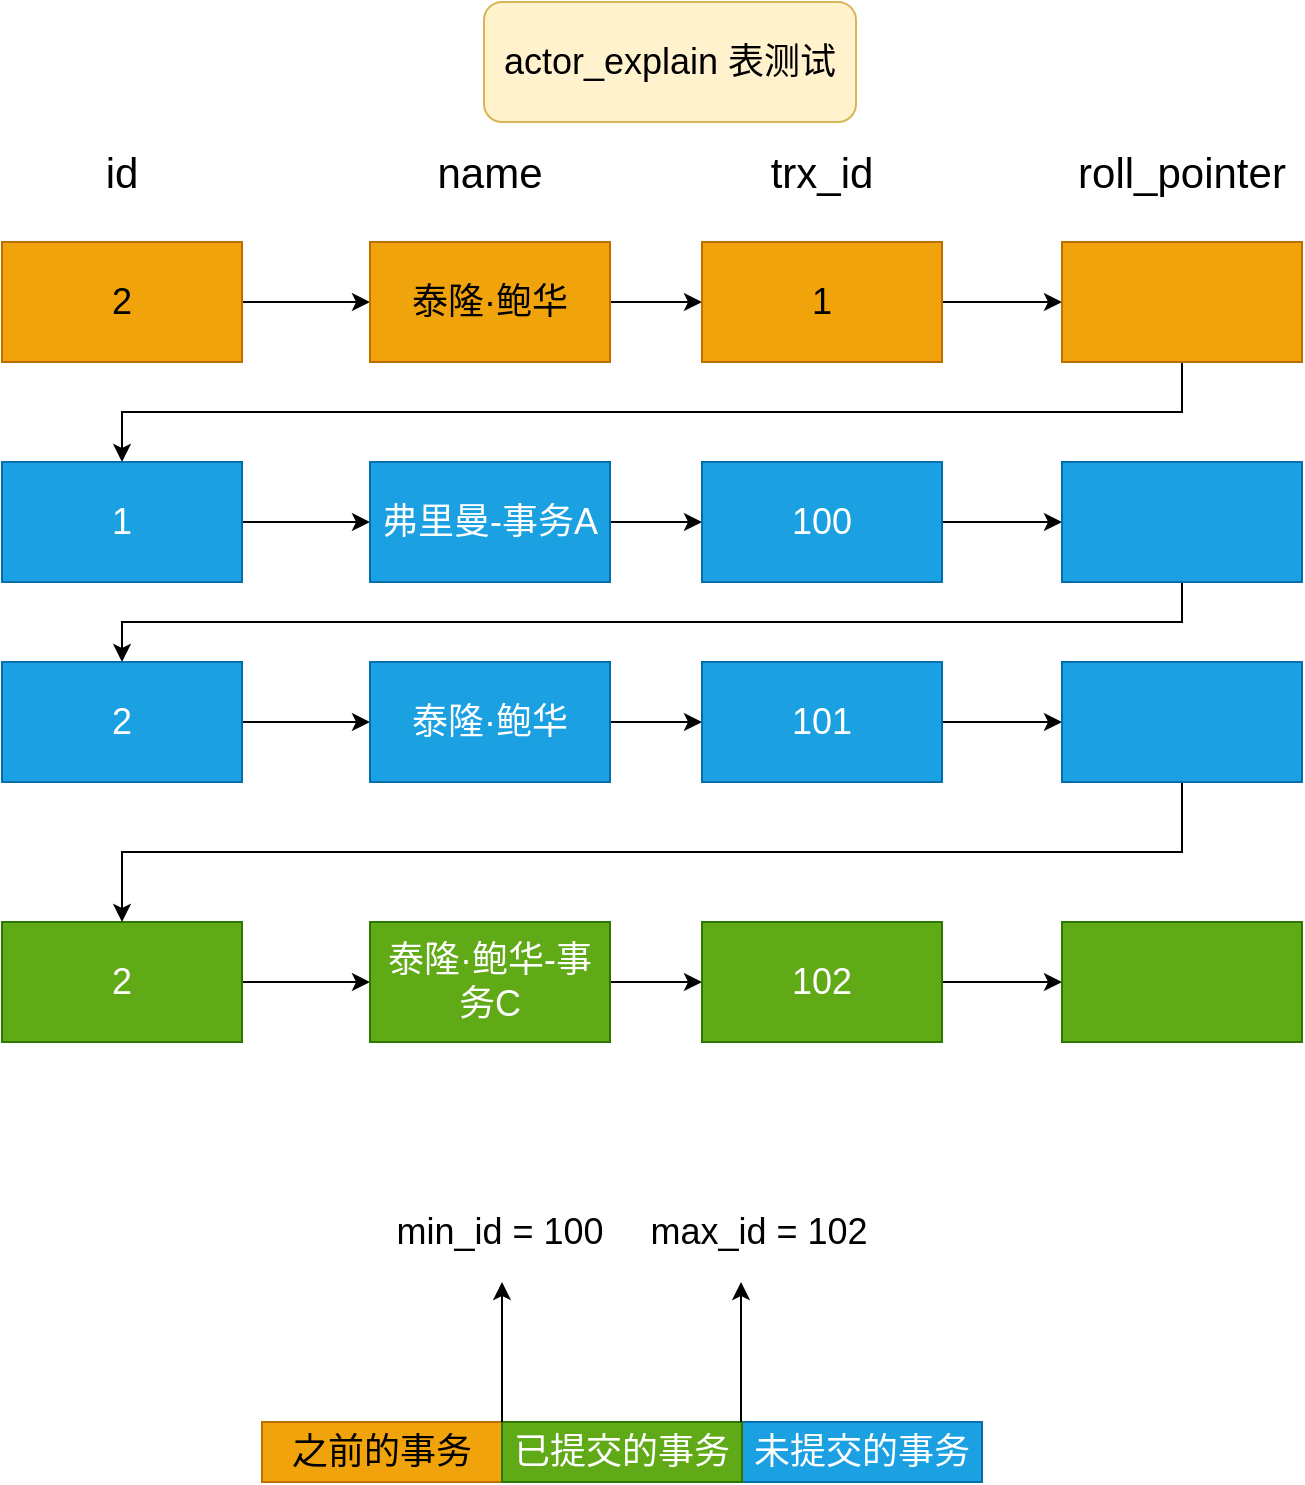 <mxfile version="20.8.5" type="github">
  <diagram id="o26dpC3tjCeufbpL4UO8" name="第 1 页">
    <mxGraphModel dx="1012" dy="564" grid="1" gridSize="10" guides="1" tooltips="1" connect="1" arrows="1" fold="1" page="1" pageScale="1" pageWidth="827" pageHeight="1169" math="0" shadow="0">
      <root>
        <mxCell id="0" />
        <mxCell id="1" parent="0" />
        <mxCell id="O3fnRZoGA2WFPICfB9MF-1" value="&lt;font style=&quot;font-size: 18px;&quot;&gt;actor_explain 表测试&lt;/font&gt;" style="rounded=1;whiteSpace=wrap;html=1;fillColor=#fff2cc;strokeColor=#d6b656;" vertex="1" parent="1">
          <mxGeometry x="271" y="90" width="186" height="60" as="geometry" />
        </mxCell>
        <mxCell id="O3fnRZoGA2WFPICfB9MF-2" value="&lt;font style=&quot;font-size: 21px;&quot;&gt;id&lt;/font&gt;" style="text;html=1;strokeColor=none;fillColor=none;align=center;verticalAlign=middle;whiteSpace=wrap;rounded=0;strokeWidth=1;" vertex="1" parent="1">
          <mxGeometry x="60" y="160" width="60" height="30" as="geometry" />
        </mxCell>
        <mxCell id="O3fnRZoGA2WFPICfB9MF-3" value="&lt;font style=&quot;font-size: 21px;&quot;&gt;name&lt;/font&gt;" style="text;html=1;strokeColor=none;fillColor=none;align=center;verticalAlign=middle;whiteSpace=wrap;rounded=0;strokeWidth=1;" vertex="1" parent="1">
          <mxGeometry x="244" y="160" width="60" height="30" as="geometry" />
        </mxCell>
        <mxCell id="O3fnRZoGA2WFPICfB9MF-4" value="&lt;font style=&quot;font-size: 21px;&quot;&gt;trx_id&lt;/font&gt;" style="text;html=1;strokeColor=none;fillColor=none;align=center;verticalAlign=middle;whiteSpace=wrap;rounded=0;strokeWidth=1;" vertex="1" parent="1">
          <mxGeometry x="410" y="160" width="60" height="30" as="geometry" />
        </mxCell>
        <mxCell id="O3fnRZoGA2WFPICfB9MF-5" value="&lt;font style=&quot;font-size: 21px;&quot;&gt;roll_pointer&lt;/font&gt;" style="text;html=1;strokeColor=none;fillColor=none;align=center;verticalAlign=middle;whiteSpace=wrap;rounded=0;strokeWidth=1;" vertex="1" parent="1">
          <mxGeometry x="560" y="160" width="120" height="30" as="geometry" />
        </mxCell>
        <mxCell id="O3fnRZoGA2WFPICfB9MF-8" style="edgeStyle=orthogonalEdgeStyle;rounded=0;orthogonalLoop=1;jettySize=auto;html=1;exitX=1;exitY=0.5;exitDx=0;exitDy=0;entryX=0;entryY=0.5;entryDx=0;entryDy=0;fontSize=18;" edge="1" parent="1" source="O3fnRZoGA2WFPICfB9MF-6" target="O3fnRZoGA2WFPICfB9MF-7">
          <mxGeometry relative="1" as="geometry" />
        </mxCell>
        <mxCell id="O3fnRZoGA2WFPICfB9MF-6" value="2" style="rounded=0;whiteSpace=wrap;html=1;strokeWidth=1;fontSize=18;fillColor=#f0a30a;strokeColor=#BD7000;fontColor=#000000;" vertex="1" parent="1">
          <mxGeometry x="30" y="210" width="120" height="60" as="geometry" />
        </mxCell>
        <mxCell id="O3fnRZoGA2WFPICfB9MF-11" style="edgeStyle=orthogonalEdgeStyle;rounded=0;orthogonalLoop=1;jettySize=auto;html=1;exitX=1;exitY=0.5;exitDx=0;exitDy=0;entryX=0;entryY=0.5;entryDx=0;entryDy=0;fontSize=18;" edge="1" parent="1" source="O3fnRZoGA2WFPICfB9MF-7" target="O3fnRZoGA2WFPICfB9MF-9">
          <mxGeometry relative="1" as="geometry" />
        </mxCell>
        <mxCell id="O3fnRZoGA2WFPICfB9MF-7" value="泰隆·鲍华" style="rounded=0;whiteSpace=wrap;html=1;strokeWidth=1;fontSize=18;fillColor=#f0a30a;strokeColor=#BD7000;fontColor=#000000;" vertex="1" parent="1">
          <mxGeometry x="214" y="210" width="120" height="60" as="geometry" />
        </mxCell>
        <mxCell id="O3fnRZoGA2WFPICfB9MF-12" style="edgeStyle=orthogonalEdgeStyle;rounded=0;orthogonalLoop=1;jettySize=auto;html=1;exitX=1;exitY=0.5;exitDx=0;exitDy=0;fontSize=18;" edge="1" parent="1" source="O3fnRZoGA2WFPICfB9MF-9" target="O3fnRZoGA2WFPICfB9MF-10">
          <mxGeometry relative="1" as="geometry" />
        </mxCell>
        <mxCell id="O3fnRZoGA2WFPICfB9MF-9" value="1" style="rounded=0;whiteSpace=wrap;html=1;strokeWidth=1;fontSize=18;fillColor=#f0a30a;strokeColor=#BD7000;fontColor=#000000;" vertex="1" parent="1">
          <mxGeometry x="380" y="210" width="120" height="60" as="geometry" />
        </mxCell>
        <mxCell id="O3fnRZoGA2WFPICfB9MF-35" style="edgeStyle=orthogonalEdgeStyle;rounded=0;orthogonalLoop=1;jettySize=auto;html=1;fontSize=18;exitX=0.5;exitY=1;exitDx=0;exitDy=0;" edge="1" parent="1" source="O3fnRZoGA2WFPICfB9MF-10" target="O3fnRZoGA2WFPICfB9MF-23">
          <mxGeometry relative="1" as="geometry" />
        </mxCell>
        <mxCell id="O3fnRZoGA2WFPICfB9MF-10" value="" style="rounded=0;whiteSpace=wrap;html=1;strokeWidth=1;fontSize=18;fillColor=#f0a30a;strokeColor=#BD7000;fontColor=#000000;" vertex="1" parent="1">
          <mxGeometry x="560" y="210" width="120" height="60" as="geometry" />
        </mxCell>
        <mxCell id="O3fnRZoGA2WFPICfB9MF-20" style="edgeStyle=orthogonalEdgeStyle;rounded=0;orthogonalLoop=1;jettySize=auto;html=1;exitX=1;exitY=0.5;exitDx=0;exitDy=0;entryX=0;entryY=0.5;entryDx=0;entryDy=0;fontSize=18;" edge="1" parent="1" source="O3fnRZoGA2WFPICfB9MF-15" target="O3fnRZoGA2WFPICfB9MF-16">
          <mxGeometry relative="1" as="geometry" />
        </mxCell>
        <mxCell id="O3fnRZoGA2WFPICfB9MF-15" value="2" style="rounded=0;whiteSpace=wrap;html=1;strokeWidth=1;fontSize=18;fillColor=#60a917;strokeColor=#2D7600;fontColor=#ffffff;" vertex="1" parent="1">
          <mxGeometry x="30" y="550" width="120" height="60" as="geometry" />
        </mxCell>
        <mxCell id="O3fnRZoGA2WFPICfB9MF-21" style="edgeStyle=orthogonalEdgeStyle;rounded=0;orthogonalLoop=1;jettySize=auto;html=1;exitX=1;exitY=0.5;exitDx=0;exitDy=0;entryX=0;entryY=0.5;entryDx=0;entryDy=0;fontSize=18;" edge="1" parent="1" source="O3fnRZoGA2WFPICfB9MF-16" target="O3fnRZoGA2WFPICfB9MF-17">
          <mxGeometry relative="1" as="geometry" />
        </mxCell>
        <mxCell id="O3fnRZoGA2WFPICfB9MF-16" value="泰隆·鲍华-事务C" style="rounded=0;whiteSpace=wrap;html=1;strokeWidth=1;fontSize=18;fillColor=#60a917;strokeColor=#2D7600;fontColor=#ffffff;" vertex="1" parent="1">
          <mxGeometry x="214" y="550" width="120" height="60" as="geometry" />
        </mxCell>
        <mxCell id="O3fnRZoGA2WFPICfB9MF-22" style="edgeStyle=orthogonalEdgeStyle;rounded=0;orthogonalLoop=1;jettySize=auto;html=1;exitX=1;exitY=0.5;exitDx=0;exitDy=0;entryX=0;entryY=0.5;entryDx=0;entryDy=0;fontSize=18;" edge="1" parent="1" source="O3fnRZoGA2WFPICfB9MF-17" target="O3fnRZoGA2WFPICfB9MF-18">
          <mxGeometry relative="1" as="geometry" />
        </mxCell>
        <mxCell id="O3fnRZoGA2WFPICfB9MF-17" value="102" style="rounded=0;whiteSpace=wrap;html=1;strokeWidth=1;fontSize=18;fillColor=#60a917;strokeColor=#2D7600;fontColor=#ffffff;" vertex="1" parent="1">
          <mxGeometry x="380" y="550" width="120" height="60" as="geometry" />
        </mxCell>
        <mxCell id="O3fnRZoGA2WFPICfB9MF-18" value="" style="rounded=0;whiteSpace=wrap;html=1;strokeWidth=1;fontSize=18;fillColor=#60a917;strokeColor=#2D7600;fontColor=#ffffff;" vertex="1" parent="1">
          <mxGeometry x="560" y="550" width="120" height="60" as="geometry" />
        </mxCell>
        <mxCell id="O3fnRZoGA2WFPICfB9MF-36" style="edgeStyle=orthogonalEdgeStyle;rounded=0;orthogonalLoop=1;jettySize=auto;html=1;entryX=0;entryY=0.5;entryDx=0;entryDy=0;fontSize=18;" edge="1" parent="1" source="O3fnRZoGA2WFPICfB9MF-23" target="O3fnRZoGA2WFPICfB9MF-24">
          <mxGeometry relative="1" as="geometry" />
        </mxCell>
        <mxCell id="O3fnRZoGA2WFPICfB9MF-23" value="1" style="rounded=0;whiteSpace=wrap;html=1;strokeWidth=1;fontSize=18;fillColor=#1ba1e2;fontColor=#ffffff;strokeColor=#006EAF;" vertex="1" parent="1">
          <mxGeometry x="30" y="320" width="120" height="60" as="geometry" />
        </mxCell>
        <mxCell id="O3fnRZoGA2WFPICfB9MF-37" style="edgeStyle=orthogonalEdgeStyle;rounded=0;orthogonalLoop=1;jettySize=auto;html=1;entryX=0;entryY=0.5;entryDx=0;entryDy=0;fontSize=18;" edge="1" parent="1" source="O3fnRZoGA2WFPICfB9MF-24" target="O3fnRZoGA2WFPICfB9MF-25">
          <mxGeometry relative="1" as="geometry" />
        </mxCell>
        <mxCell id="O3fnRZoGA2WFPICfB9MF-24" value="弗里曼-事务A" style="rounded=0;whiteSpace=wrap;html=1;strokeWidth=1;fontSize=18;fillColor=#1ba1e2;strokeColor=#006EAF;fontColor=#ffffff;" vertex="1" parent="1">
          <mxGeometry x="214" y="320" width="120" height="60" as="geometry" />
        </mxCell>
        <mxCell id="O3fnRZoGA2WFPICfB9MF-38" style="edgeStyle=orthogonalEdgeStyle;rounded=0;orthogonalLoop=1;jettySize=auto;html=1;entryX=0;entryY=0.5;entryDx=0;entryDy=0;fontSize=18;" edge="1" parent="1" source="O3fnRZoGA2WFPICfB9MF-25" target="O3fnRZoGA2WFPICfB9MF-26">
          <mxGeometry relative="1" as="geometry" />
        </mxCell>
        <mxCell id="O3fnRZoGA2WFPICfB9MF-25" value="100" style="rounded=0;whiteSpace=wrap;html=1;strokeWidth=1;fontSize=18;fillColor=#1ba1e2;strokeColor=#006EAF;fontColor=#ffffff;" vertex="1" parent="1">
          <mxGeometry x="380" y="320" width="120" height="60" as="geometry" />
        </mxCell>
        <mxCell id="O3fnRZoGA2WFPICfB9MF-42" style="edgeStyle=orthogonalEdgeStyle;rounded=0;orthogonalLoop=1;jettySize=auto;html=1;entryX=0.5;entryY=0;entryDx=0;entryDy=0;fontSize=18;exitX=0.5;exitY=1;exitDx=0;exitDy=0;" edge="1" parent="1" source="O3fnRZoGA2WFPICfB9MF-26" target="O3fnRZoGA2WFPICfB9MF-27">
          <mxGeometry relative="1" as="geometry" />
        </mxCell>
        <mxCell id="O3fnRZoGA2WFPICfB9MF-26" value="" style="rounded=0;whiteSpace=wrap;html=1;strokeWidth=1;fontSize=18;fillColor=#1ba1e2;strokeColor=#006EAF;fontColor=#ffffff;" vertex="1" parent="1">
          <mxGeometry x="560" y="320" width="120" height="60" as="geometry" />
        </mxCell>
        <mxCell id="O3fnRZoGA2WFPICfB9MF-39" style="edgeStyle=orthogonalEdgeStyle;rounded=0;orthogonalLoop=1;jettySize=auto;html=1;fontSize=18;" edge="1" parent="1" source="O3fnRZoGA2WFPICfB9MF-27" target="O3fnRZoGA2WFPICfB9MF-28">
          <mxGeometry relative="1" as="geometry" />
        </mxCell>
        <mxCell id="O3fnRZoGA2WFPICfB9MF-27" value="2" style="rounded=0;whiteSpace=wrap;html=1;strokeWidth=1;fontSize=18;fillColor=#1ba1e2;strokeColor=#006EAF;fontColor=#ffffff;" vertex="1" parent="1">
          <mxGeometry x="30" y="420" width="120" height="60" as="geometry" />
        </mxCell>
        <mxCell id="O3fnRZoGA2WFPICfB9MF-40" style="edgeStyle=orthogonalEdgeStyle;rounded=0;orthogonalLoop=1;jettySize=auto;html=1;entryX=0;entryY=0.5;entryDx=0;entryDy=0;fontSize=18;" edge="1" parent="1" source="O3fnRZoGA2WFPICfB9MF-28" target="O3fnRZoGA2WFPICfB9MF-29">
          <mxGeometry relative="1" as="geometry" />
        </mxCell>
        <mxCell id="O3fnRZoGA2WFPICfB9MF-28" value="泰隆·鲍华" style="rounded=0;whiteSpace=wrap;html=1;strokeWidth=1;fontSize=18;fillColor=#1ba1e2;strokeColor=#006EAF;fontColor=#ffffff;" vertex="1" parent="1">
          <mxGeometry x="214" y="420" width="120" height="60" as="geometry" />
        </mxCell>
        <mxCell id="O3fnRZoGA2WFPICfB9MF-41" style="edgeStyle=orthogonalEdgeStyle;rounded=0;orthogonalLoop=1;jettySize=auto;html=1;entryX=0;entryY=0.5;entryDx=0;entryDy=0;fontSize=18;" edge="1" parent="1" source="O3fnRZoGA2WFPICfB9MF-29" target="O3fnRZoGA2WFPICfB9MF-30">
          <mxGeometry relative="1" as="geometry" />
        </mxCell>
        <mxCell id="O3fnRZoGA2WFPICfB9MF-29" value="101" style="rounded=0;whiteSpace=wrap;html=1;strokeWidth=1;fontSize=18;fillColor=#1ba1e2;strokeColor=#006EAF;fontColor=#ffffff;" vertex="1" parent="1">
          <mxGeometry x="380" y="420" width="120" height="60" as="geometry" />
        </mxCell>
        <mxCell id="O3fnRZoGA2WFPICfB9MF-43" style="edgeStyle=orthogonalEdgeStyle;rounded=0;orthogonalLoop=1;jettySize=auto;html=1;entryX=0.5;entryY=0;entryDx=0;entryDy=0;fontSize=18;exitX=0.5;exitY=1;exitDx=0;exitDy=0;" edge="1" parent="1" source="O3fnRZoGA2WFPICfB9MF-30" target="O3fnRZoGA2WFPICfB9MF-15">
          <mxGeometry relative="1" as="geometry" />
        </mxCell>
        <mxCell id="O3fnRZoGA2WFPICfB9MF-30" value="" style="rounded=0;whiteSpace=wrap;html=1;strokeWidth=1;fontSize=18;fillColor=#1ba1e2;strokeColor=#006EAF;fontColor=#ffffff;" vertex="1" parent="1">
          <mxGeometry x="560" y="420" width="120" height="60" as="geometry" />
        </mxCell>
        <mxCell id="O3fnRZoGA2WFPICfB9MF-31" value="之前的事务" style="rounded=0;whiteSpace=wrap;html=1;strokeWidth=1;fontSize=18;fillColor=#f0a30a;strokeColor=#BD7000;fontColor=#000000;" vertex="1" parent="1">
          <mxGeometry x="160" y="800" width="120" height="30" as="geometry" />
        </mxCell>
        <mxCell id="O3fnRZoGA2WFPICfB9MF-33" value="未提交的事务" style="rounded=0;whiteSpace=wrap;html=1;strokeWidth=1;fontSize=18;fillColor=#1ba1e2;strokeColor=#006EAF;fontColor=#ffffff;" vertex="1" parent="1">
          <mxGeometry x="400" y="800" width="120" height="30" as="geometry" />
        </mxCell>
        <mxCell id="O3fnRZoGA2WFPICfB9MF-34" value="已提交的事务" style="rounded=0;whiteSpace=wrap;html=1;strokeWidth=1;fontSize=18;fillColor=#60a917;strokeColor=#2D7600;fontColor=#ffffff;" vertex="1" parent="1">
          <mxGeometry x="280" y="800" width="120" height="30" as="geometry" />
        </mxCell>
        <mxCell id="O3fnRZoGA2WFPICfB9MF-44" value="" style="endArrow=classic;html=1;rounded=0;fontSize=18;" edge="1" parent="1">
          <mxGeometry width="50" height="50" relative="1" as="geometry">
            <mxPoint x="280" y="800" as="sourcePoint" />
            <mxPoint x="280" y="730" as="targetPoint" />
          </mxGeometry>
        </mxCell>
        <mxCell id="O3fnRZoGA2WFPICfB9MF-45" value="" style="endArrow=classic;html=1;rounded=0;fontSize=18;" edge="1" parent="1">
          <mxGeometry width="50" height="50" relative="1" as="geometry">
            <mxPoint x="399.51" y="800" as="sourcePoint" />
            <mxPoint x="399.51" y="730" as="targetPoint" />
          </mxGeometry>
        </mxCell>
        <mxCell id="O3fnRZoGA2WFPICfB9MF-46" value="min_id = 100" style="text;html=1;strokeColor=none;fillColor=none;align=center;verticalAlign=middle;whiteSpace=wrap;rounded=0;strokeWidth=1;fontSize=18;" vertex="1" parent="1">
          <mxGeometry x="224" y="690" width="110" height="30" as="geometry" />
        </mxCell>
        <mxCell id="O3fnRZoGA2WFPICfB9MF-47" value="max_id = 102" style="text;html=1;strokeColor=none;fillColor=none;align=center;verticalAlign=middle;whiteSpace=wrap;rounded=0;strokeWidth=1;fontSize=18;" vertex="1" parent="1">
          <mxGeometry x="347" y="690" width="123" height="30" as="geometry" />
        </mxCell>
      </root>
    </mxGraphModel>
  </diagram>
</mxfile>
